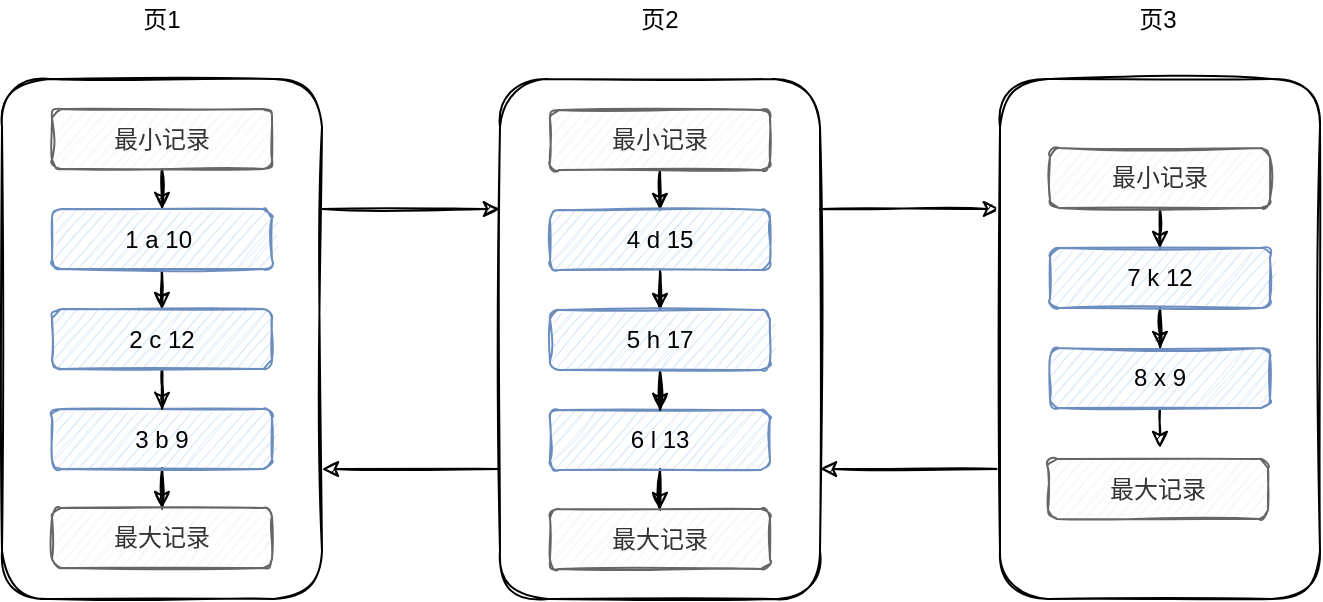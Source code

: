 <mxfile version="13.10.1" type="github">
  <diagram id="oAHdT0cr7KoCjuDtHwfC" name="Page-1">
    <mxGraphModel dx="868" dy="450" grid="1" gridSize="10" guides="1" tooltips="1" connect="1" arrows="1" fold="1" page="1" pageScale="1" pageWidth="827" pageHeight="1169" math="0" shadow="0">
      <root>
        <mxCell id="0" />
        <mxCell id="1" parent="0" />
        <mxCell id="pxW2N-9aUfCXWLF0EJ2--33" style="edgeStyle=orthogonalEdgeStyle;rounded=0;sketch=1;orthogonalLoop=1;jettySize=auto;html=1;exitX=1;exitY=0.25;exitDx=0;exitDy=0;entryX=0;entryY=0.25;entryDx=0;entryDy=0;" edge="1" parent="1" source="pxW2N-9aUfCXWLF0EJ2--1" target="pxW2N-9aUfCXWLF0EJ2--12">
          <mxGeometry relative="1" as="geometry" />
        </mxCell>
        <mxCell id="pxW2N-9aUfCXWLF0EJ2--1" value="" style="rounded=1;whiteSpace=wrap;html=1;sketch=1;" vertex="1" parent="1">
          <mxGeometry x="61" y="339.5" width="160" height="260" as="geometry" />
        </mxCell>
        <mxCell id="pxW2N-9aUfCXWLF0EJ2--8" value="" style="edgeStyle=orthogonalEdgeStyle;rounded=0;orthogonalLoop=1;jettySize=auto;html=1;sketch=1;" edge="1" parent="1" source="pxW2N-9aUfCXWLF0EJ2--3" target="pxW2N-9aUfCXWLF0EJ2--5">
          <mxGeometry relative="1" as="geometry" />
        </mxCell>
        <mxCell id="pxW2N-9aUfCXWLF0EJ2--3" value="最小记录" style="rounded=1;whiteSpace=wrap;html=1;sketch=1;fillColor=#f5f5f5;strokeColor=#666666;fontColor=#333333;" vertex="1" parent="1">
          <mxGeometry x="86" y="354.5" width="110" height="30" as="geometry" />
        </mxCell>
        <mxCell id="pxW2N-9aUfCXWLF0EJ2--11" value="" style="edgeStyle=orthogonalEdgeStyle;rounded=0;orthogonalLoop=1;jettySize=auto;html=1;sketch=1;" edge="1" parent="1" source="pxW2N-9aUfCXWLF0EJ2--4" target="pxW2N-9aUfCXWLF0EJ2--7">
          <mxGeometry relative="1" as="geometry" />
        </mxCell>
        <mxCell id="pxW2N-9aUfCXWLF0EJ2--4" value="3 b 9" style="rounded=1;whiteSpace=wrap;html=1;sketch=1;fillColor=#dae8fc;strokeColor=#6c8ebf;" vertex="1" parent="1">
          <mxGeometry x="86" y="504.5" width="110" height="30" as="geometry" />
        </mxCell>
        <mxCell id="pxW2N-9aUfCXWLF0EJ2--9" value="" style="edgeStyle=orthogonalEdgeStyle;rounded=0;orthogonalLoop=1;jettySize=auto;html=1;sketch=1;" edge="1" parent="1" source="pxW2N-9aUfCXWLF0EJ2--5" target="pxW2N-9aUfCXWLF0EJ2--6">
          <mxGeometry relative="1" as="geometry" />
        </mxCell>
        <mxCell id="pxW2N-9aUfCXWLF0EJ2--5" value="1 a 10&amp;nbsp;" style="rounded=1;whiteSpace=wrap;html=1;sketch=1;fillColor=#dae8fc;strokeColor=#6c8ebf;" vertex="1" parent="1">
          <mxGeometry x="86" y="404.5" width="110" height="30" as="geometry" />
        </mxCell>
        <mxCell id="pxW2N-9aUfCXWLF0EJ2--10" value="" style="edgeStyle=orthogonalEdgeStyle;rounded=0;orthogonalLoop=1;jettySize=auto;html=1;sketch=1;" edge="1" parent="1" source="pxW2N-9aUfCXWLF0EJ2--6" target="pxW2N-9aUfCXWLF0EJ2--4">
          <mxGeometry relative="1" as="geometry" />
        </mxCell>
        <mxCell id="pxW2N-9aUfCXWLF0EJ2--6" value="2 c 12" style="rounded=1;whiteSpace=wrap;html=1;sketch=1;fillColor=#dae8fc;strokeColor=#6c8ebf;" vertex="1" parent="1">
          <mxGeometry x="86" y="454.5" width="110" height="30" as="geometry" />
        </mxCell>
        <mxCell id="pxW2N-9aUfCXWLF0EJ2--7" value="最大记录" style="rounded=1;whiteSpace=wrap;html=1;sketch=1;fillColor=#f5f5f5;strokeColor=#666666;fontColor=#333333;" vertex="1" parent="1">
          <mxGeometry x="86" y="554" width="110" height="30" as="geometry" />
        </mxCell>
        <mxCell id="pxW2N-9aUfCXWLF0EJ2--34" style="edgeStyle=orthogonalEdgeStyle;rounded=0;sketch=1;orthogonalLoop=1;jettySize=auto;html=1;exitX=1;exitY=0.25;exitDx=0;exitDy=0;entryX=0;entryY=0.25;entryDx=0;entryDy=0;" edge="1" parent="1" source="pxW2N-9aUfCXWLF0EJ2--12" target="pxW2N-9aUfCXWLF0EJ2--22">
          <mxGeometry relative="1" as="geometry" />
        </mxCell>
        <mxCell id="pxW2N-9aUfCXWLF0EJ2--35" style="edgeStyle=orthogonalEdgeStyle;rounded=0;sketch=1;orthogonalLoop=1;jettySize=auto;html=1;exitX=0;exitY=0.75;exitDx=0;exitDy=0;entryX=1;entryY=0.75;entryDx=0;entryDy=0;" edge="1" parent="1" source="pxW2N-9aUfCXWLF0EJ2--12" target="pxW2N-9aUfCXWLF0EJ2--1">
          <mxGeometry relative="1" as="geometry" />
        </mxCell>
        <mxCell id="pxW2N-9aUfCXWLF0EJ2--12" value="" style="rounded=1;whiteSpace=wrap;html=1;sketch=1;" vertex="1" parent="1">
          <mxGeometry x="310" y="339.5" width="160" height="260" as="geometry" />
        </mxCell>
        <mxCell id="pxW2N-9aUfCXWLF0EJ2--13" value="" style="edgeStyle=orthogonalEdgeStyle;rounded=0;orthogonalLoop=1;jettySize=auto;html=1;sketch=1;" edge="1" parent="1" source="pxW2N-9aUfCXWLF0EJ2--14" target="pxW2N-9aUfCXWLF0EJ2--18">
          <mxGeometry relative="1" as="geometry" />
        </mxCell>
        <mxCell id="pxW2N-9aUfCXWLF0EJ2--14" value="最小记录" style="rounded=1;whiteSpace=wrap;html=1;sketch=1;fillColor=#f5f5f5;strokeColor=#666666;fontColor=#333333;" vertex="1" parent="1">
          <mxGeometry x="335" y="355" width="110" height="30" as="geometry" />
        </mxCell>
        <mxCell id="pxW2N-9aUfCXWLF0EJ2--15" value="" style="edgeStyle=orthogonalEdgeStyle;rounded=0;orthogonalLoop=1;jettySize=auto;html=1;sketch=1;" edge="1" parent="1" source="pxW2N-9aUfCXWLF0EJ2--16" target="pxW2N-9aUfCXWLF0EJ2--21">
          <mxGeometry relative="1" as="geometry" />
        </mxCell>
        <mxCell id="pxW2N-9aUfCXWLF0EJ2--16" value="6 l 13" style="rounded=1;whiteSpace=wrap;html=1;sketch=1;fillColor=#dae8fc;strokeColor=#6c8ebf;" vertex="1" parent="1">
          <mxGeometry x="335" y="505" width="110" height="30" as="geometry" />
        </mxCell>
        <mxCell id="pxW2N-9aUfCXWLF0EJ2--17" value="" style="edgeStyle=orthogonalEdgeStyle;rounded=0;orthogonalLoop=1;jettySize=auto;html=1;sketch=1;" edge="1" parent="1" source="pxW2N-9aUfCXWLF0EJ2--18" target="pxW2N-9aUfCXWLF0EJ2--20">
          <mxGeometry relative="1" as="geometry" />
        </mxCell>
        <mxCell id="pxW2N-9aUfCXWLF0EJ2--18" value="4 d 15" style="rounded=1;whiteSpace=wrap;html=1;sketch=1;fillColor=#dae8fc;strokeColor=#6c8ebf;" vertex="1" parent="1">
          <mxGeometry x="335" y="405" width="110" height="30" as="geometry" />
        </mxCell>
        <mxCell id="pxW2N-9aUfCXWLF0EJ2--19" value="" style="edgeStyle=orthogonalEdgeStyle;rounded=0;orthogonalLoop=1;jettySize=auto;html=1;sketch=1;" edge="1" parent="1" source="pxW2N-9aUfCXWLF0EJ2--20" target="pxW2N-9aUfCXWLF0EJ2--16">
          <mxGeometry relative="1" as="geometry" />
        </mxCell>
        <mxCell id="pxW2N-9aUfCXWLF0EJ2--20" value="5 h 17" style="rounded=1;whiteSpace=wrap;html=1;sketch=1;fillColor=#dae8fc;strokeColor=#6c8ebf;" vertex="1" parent="1">
          <mxGeometry x="335" y="455" width="110" height="30" as="geometry" />
        </mxCell>
        <mxCell id="pxW2N-9aUfCXWLF0EJ2--21" value="最大记录" style="rounded=1;whiteSpace=wrap;html=1;sketch=1;fillColor=#f5f5f5;strokeColor=#666666;fontColor=#333333;" vertex="1" parent="1">
          <mxGeometry x="335" y="554.5" width="110" height="30" as="geometry" />
        </mxCell>
        <mxCell id="pxW2N-9aUfCXWLF0EJ2--36" style="edgeStyle=orthogonalEdgeStyle;rounded=0;sketch=1;orthogonalLoop=1;jettySize=auto;html=1;exitX=0;exitY=0.75;exitDx=0;exitDy=0;entryX=1;entryY=0.75;entryDx=0;entryDy=0;" edge="1" parent="1" source="pxW2N-9aUfCXWLF0EJ2--22" target="pxW2N-9aUfCXWLF0EJ2--12">
          <mxGeometry relative="1" as="geometry" />
        </mxCell>
        <mxCell id="pxW2N-9aUfCXWLF0EJ2--22" value="" style="rounded=1;whiteSpace=wrap;html=1;sketch=1;" vertex="1" parent="1">
          <mxGeometry x="560" y="339.5" width="160" height="260" as="geometry" />
        </mxCell>
        <mxCell id="pxW2N-9aUfCXWLF0EJ2--23" value="" style="edgeStyle=orthogonalEdgeStyle;rounded=0;orthogonalLoop=1;jettySize=auto;html=1;sketch=1;" edge="1" parent="1" source="pxW2N-9aUfCXWLF0EJ2--24" target="pxW2N-9aUfCXWLF0EJ2--28">
          <mxGeometry relative="1" as="geometry" />
        </mxCell>
        <mxCell id="pxW2N-9aUfCXWLF0EJ2--24" value="最小记录" style="rounded=1;whiteSpace=wrap;html=1;sketch=1;fillColor=#f5f5f5;strokeColor=#666666;fontColor=#333333;" vertex="1" parent="1">
          <mxGeometry x="585" y="374" width="110" height="30" as="geometry" />
        </mxCell>
        <mxCell id="pxW2N-9aUfCXWLF0EJ2--27" value="" style="edgeStyle=orthogonalEdgeStyle;rounded=0;orthogonalLoop=1;jettySize=auto;html=1;sketch=1;" edge="1" parent="1" source="pxW2N-9aUfCXWLF0EJ2--28" target="pxW2N-9aUfCXWLF0EJ2--30">
          <mxGeometry relative="1" as="geometry" />
        </mxCell>
        <mxCell id="pxW2N-9aUfCXWLF0EJ2--28" value="7 k 12" style="rounded=1;whiteSpace=wrap;html=1;sketch=1;fillColor=#dae8fc;strokeColor=#6c8ebf;" vertex="1" parent="1">
          <mxGeometry x="585" y="424" width="110" height="30" as="geometry" />
        </mxCell>
        <mxCell id="pxW2N-9aUfCXWLF0EJ2--29" value="" style="edgeStyle=orthogonalEdgeStyle;rounded=0;orthogonalLoop=1;jettySize=auto;html=1;sketch=1;" edge="1" parent="1" source="pxW2N-9aUfCXWLF0EJ2--30">
          <mxGeometry relative="1" as="geometry">
            <mxPoint x="640" y="524" as="targetPoint" />
          </mxGeometry>
        </mxCell>
        <mxCell id="pxW2N-9aUfCXWLF0EJ2--30" value="8 x 9" style="rounded=1;whiteSpace=wrap;html=1;sketch=1;fillColor=#dae8fc;strokeColor=#6c8ebf;" vertex="1" parent="1">
          <mxGeometry x="585" y="474" width="110" height="30" as="geometry" />
        </mxCell>
        <mxCell id="pxW2N-9aUfCXWLF0EJ2--31" value="最大记录" style="rounded=1;whiteSpace=wrap;html=1;sketch=1;fillColor=#f5f5f5;strokeColor=#666666;fontColor=#333333;" vertex="1" parent="1">
          <mxGeometry x="584" y="529.5" width="110" height="30" as="geometry" />
        </mxCell>
        <mxCell id="pxW2N-9aUfCXWLF0EJ2--37" value="页1" style="text;html=1;strokeColor=none;fillColor=none;align=center;verticalAlign=middle;whiteSpace=wrap;rounded=0;sketch=1;" vertex="1" parent="1">
          <mxGeometry x="121" y="300" width="40" height="20" as="geometry" />
        </mxCell>
        <mxCell id="pxW2N-9aUfCXWLF0EJ2--38" value="页2" style="text;html=1;strokeColor=none;fillColor=none;align=center;verticalAlign=middle;whiteSpace=wrap;rounded=0;sketch=1;" vertex="1" parent="1">
          <mxGeometry x="370" y="300" width="40" height="20" as="geometry" />
        </mxCell>
        <mxCell id="pxW2N-9aUfCXWLF0EJ2--39" value="页3" style="text;html=1;strokeColor=none;fillColor=none;align=center;verticalAlign=middle;whiteSpace=wrap;rounded=0;sketch=1;" vertex="1" parent="1">
          <mxGeometry x="619" y="300" width="40" height="20" as="geometry" />
        </mxCell>
      </root>
    </mxGraphModel>
  </diagram>
</mxfile>
